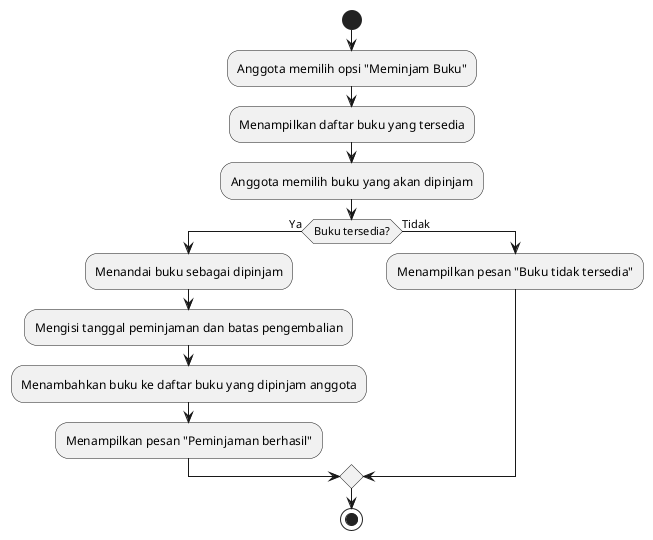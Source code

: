 @startuml
start
:Anggota memilih opsi "Meminjam Buku";
:Menampilkan daftar buku yang tersedia;

:Anggota memilih buku yang akan dipinjam;
if (Buku tersedia?) then (Ya)
    :Menandai buku sebagai dipinjam;
    :Mengisi tanggal peminjaman dan batas pengembalian;
    :Menambahkan buku ke daftar buku yang dipinjam anggota;
    :Menampilkan pesan "Peminjaman berhasil";
else (Tidak)
    :Menampilkan pesan "Buku tidak tersedia";
endif
stop
@enduml